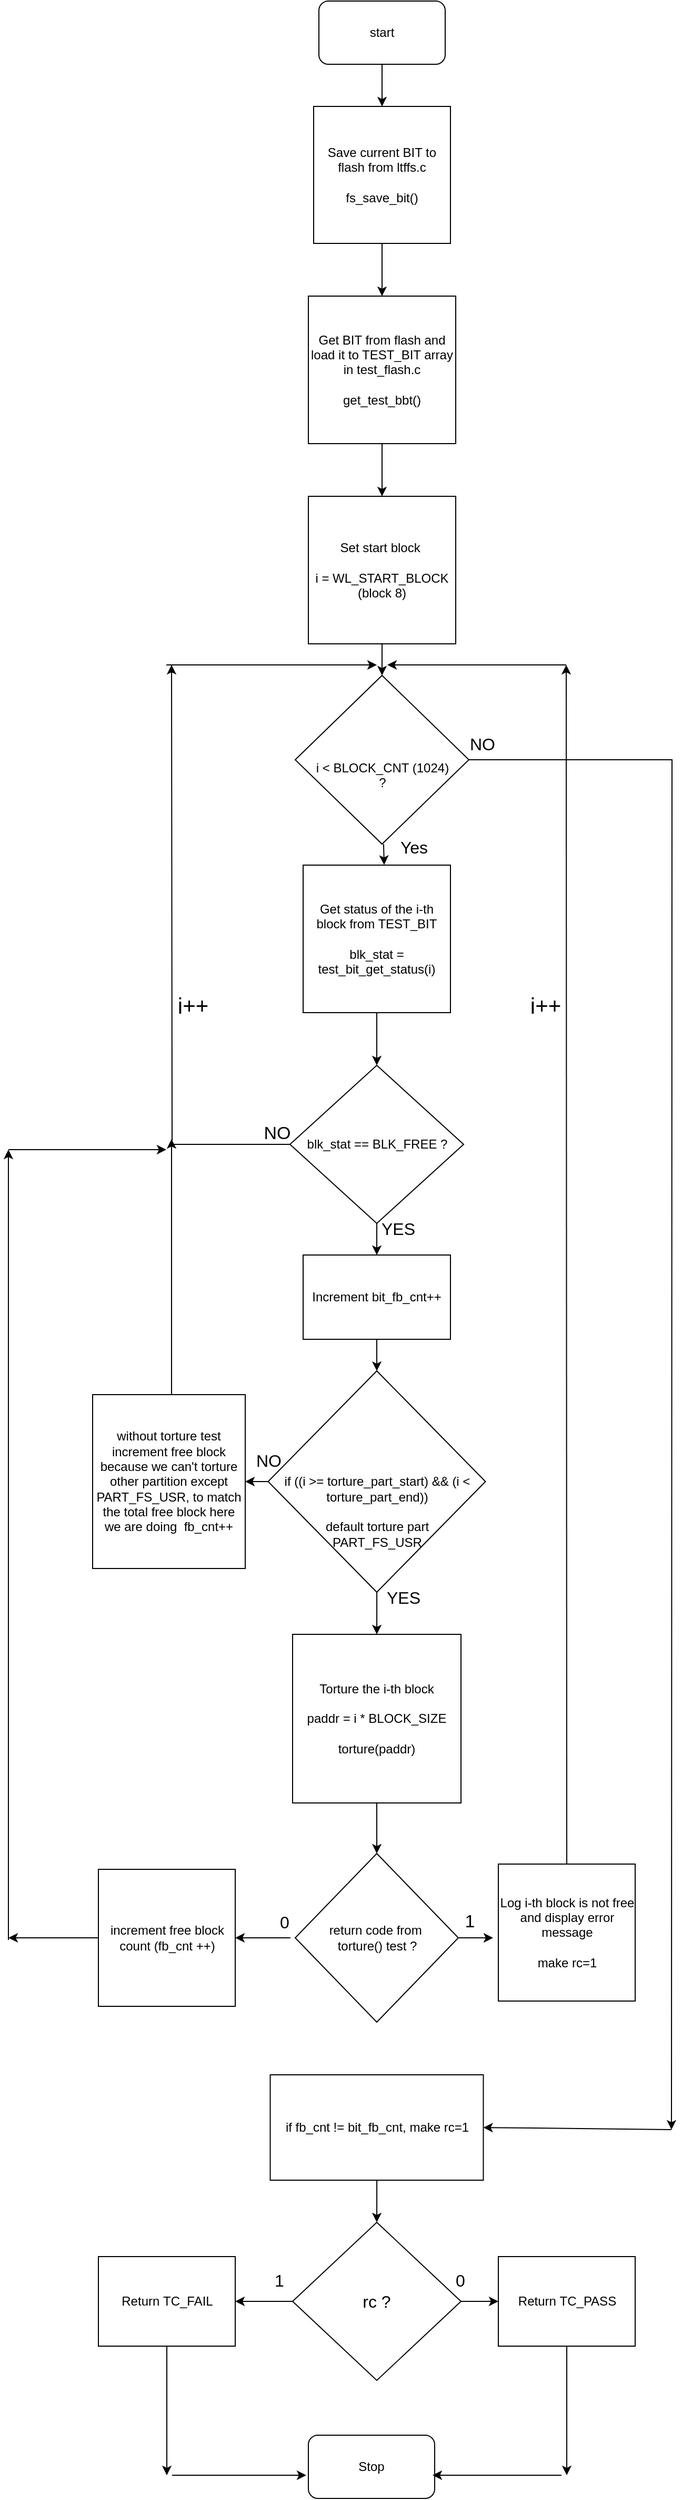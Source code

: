 <mxfile version="24.2.1" type="github">
  <diagram name="Page-1" id="3v_p0arT9vjumwwHP8JX">
    <mxGraphModel dx="1221" dy="733" grid="1" gridSize="10" guides="1" tooltips="1" connect="1" arrows="1" fold="1" page="1" pageScale="1" pageWidth="827" pageHeight="1169" math="0" shadow="0">
      <root>
        <mxCell id="0" />
        <mxCell id="1" parent="0" />
        <mxCell id="4gxvxBFfsv67P0vdj7MG-8" style="edgeStyle=orthogonalEdgeStyle;rounded=0;orthogonalLoop=1;jettySize=auto;html=1;exitX=0.5;exitY=1;exitDx=0;exitDy=0;entryX=0.5;entryY=0;entryDx=0;entryDy=0;" parent="1" source="4gxvxBFfsv67P0vdj7MG-1" target="4gxvxBFfsv67P0vdj7MG-2" edge="1">
          <mxGeometry relative="1" as="geometry" />
        </mxCell>
        <mxCell id="4gxvxBFfsv67P0vdj7MG-1" value="start" style="rounded=1;whiteSpace=wrap;html=1;" parent="1" vertex="1">
          <mxGeometry x="345" y="10" width="120" height="60" as="geometry" />
        </mxCell>
        <mxCell id="4gxvxBFfsv67P0vdj7MG-9" style="edgeStyle=orthogonalEdgeStyle;rounded=0;orthogonalLoop=1;jettySize=auto;html=1;exitX=0.5;exitY=1;exitDx=0;exitDy=0;entryX=0.5;entryY=0;entryDx=0;entryDy=0;" parent="1" source="4gxvxBFfsv67P0vdj7MG-2" target="4gxvxBFfsv67P0vdj7MG-3" edge="1">
          <mxGeometry relative="1" as="geometry" />
        </mxCell>
        <mxCell id="4gxvxBFfsv67P0vdj7MG-2" value="Save current BIT to flash from ltffs.c&lt;div&gt;&lt;br&gt;&lt;/div&gt;&lt;div&gt;fs_save_bit()&lt;br&gt;&lt;/div&gt;" style="whiteSpace=wrap;html=1;aspect=fixed;" parent="1" vertex="1">
          <mxGeometry x="340" y="110" width="130" height="130" as="geometry" />
        </mxCell>
        <mxCell id="4gxvxBFfsv67P0vdj7MG-10" style="edgeStyle=orthogonalEdgeStyle;rounded=0;orthogonalLoop=1;jettySize=auto;html=1;exitX=0.5;exitY=1;exitDx=0;exitDy=0;entryX=0.5;entryY=0;entryDx=0;entryDy=0;" parent="1" source="4gxvxBFfsv67P0vdj7MG-3" target="4gxvxBFfsv67P0vdj7MG-4" edge="1">
          <mxGeometry relative="1" as="geometry" />
        </mxCell>
        <mxCell id="4gxvxBFfsv67P0vdj7MG-3" value="Get BIT from flash and load it to TEST_BIT array in test_flash.c&lt;br&gt;&lt;br&gt;get_test_bbt()" style="whiteSpace=wrap;html=1;aspect=fixed;" parent="1" vertex="1">
          <mxGeometry x="335" y="290" width="140" height="140" as="geometry" />
        </mxCell>
        <mxCell id="4gxvxBFfsv67P0vdj7MG-44" value="" style="edgeStyle=orthogonalEdgeStyle;rounded=0;orthogonalLoop=1;jettySize=auto;html=1;" parent="1" source="4gxvxBFfsv67P0vdj7MG-4" target="4gxvxBFfsv67P0vdj7MG-41" edge="1">
          <mxGeometry relative="1" as="geometry" />
        </mxCell>
        <mxCell id="4gxvxBFfsv67P0vdj7MG-4" value="Set start block&amp;nbsp;&lt;div&gt;&lt;br&gt;&lt;/div&gt;&lt;div&gt;i =&amp;nbsp;WL_START_BLOCK&lt;/div&gt;&lt;div&gt;(block 8)&lt;/div&gt;" style="whiteSpace=wrap;html=1;aspect=fixed;" parent="1" vertex="1">
          <mxGeometry x="335" y="480" width="140" height="140" as="geometry" />
        </mxCell>
        <mxCell id="4gxvxBFfsv67P0vdj7MG-15" style="edgeStyle=orthogonalEdgeStyle;rounded=0;orthogonalLoop=1;jettySize=auto;html=1;" parent="1" source="4gxvxBFfsv67P0vdj7MG-5" edge="1">
          <mxGeometry relative="1" as="geometry">
            <mxPoint x="205" y="640" as="targetPoint" />
          </mxGeometry>
        </mxCell>
        <mxCell id="4gxvxBFfsv67P0vdj7MG-5" value="blk_stat == BLK_FREE ?" style="rhombus;whiteSpace=wrap;html=1;" parent="1" vertex="1">
          <mxGeometry x="317.5" y="1020" width="165" height="150" as="geometry" />
        </mxCell>
        <mxCell id="4gxvxBFfsv67P0vdj7MG-13" style="edgeStyle=orthogonalEdgeStyle;rounded=0;orthogonalLoop=1;jettySize=auto;html=1;exitX=0.5;exitY=1;exitDx=0;exitDy=0;entryX=0.5;entryY=0;entryDx=0;entryDy=0;" parent="1" source="4gxvxBFfsv67P0vdj7MG-6" target="4gxvxBFfsv67P0vdj7MG-5" edge="1">
          <mxGeometry relative="1" as="geometry" />
        </mxCell>
        <mxCell id="4gxvxBFfsv67P0vdj7MG-6" value="Get status of the i-th block from TEST_BIT&lt;br&gt;&lt;br&gt;blk_stat = test_bit_get_status(i)" style="whiteSpace=wrap;html=1;aspect=fixed;" parent="1" vertex="1">
          <mxGeometry x="330" y="830" width="140" height="140" as="geometry" />
        </mxCell>
        <mxCell id="4gxvxBFfsv67P0vdj7MG-17" value="" style="endArrow=classic;html=1;rounded=0;" parent="1" edge="1">
          <mxGeometry width="50" height="50" relative="1" as="geometry">
            <mxPoint x="200" y="640" as="sourcePoint" />
            <mxPoint x="400" y="640" as="targetPoint" />
          </mxGeometry>
        </mxCell>
        <mxCell id="4gxvxBFfsv67P0vdj7MG-18" value="NO" style="text;html=1;align=center;verticalAlign=middle;resizable=0;points=[];autosize=1;strokeColor=none;fillColor=none;fontSize=17;" parent="1" vertex="1">
          <mxGeometry x="280" y="1070" width="50" height="30" as="geometry" />
        </mxCell>
        <mxCell id="4gxvxBFfsv67P0vdj7MG-20" value="i++" style="text;html=1;align=center;verticalAlign=middle;resizable=0;points=[];autosize=1;strokeColor=none;fillColor=none;fontSize=21;" parent="1" vertex="1">
          <mxGeometry x="200" y="943" width="50" height="40" as="geometry" />
        </mxCell>
        <mxCell id="2WBMr5JfwW9Vrp4sROON-11" value="" style="edgeStyle=orthogonalEdgeStyle;rounded=0;orthogonalLoop=1;jettySize=auto;html=1;" parent="1" source="4gxvxBFfsv67P0vdj7MG-23" target="4gxvxBFfsv67P0vdj7MG-25" edge="1">
          <mxGeometry relative="1" as="geometry" />
        </mxCell>
        <mxCell id="4gxvxBFfsv67P0vdj7MG-23" value="Torture the i-th block&lt;div&gt;&lt;br&gt;paddr = i * BLOCK_SIZE&lt;br&gt;&lt;br&gt;torture(paddr)&lt;br&gt;&lt;/div&gt;" style="whiteSpace=wrap;html=1;aspect=fixed;" parent="1" vertex="1">
          <mxGeometry x="320" y="1560" width="160" height="160" as="geometry" />
        </mxCell>
        <mxCell id="4gxvxBFfsv67P0vdj7MG-33" style="edgeStyle=orthogonalEdgeStyle;rounded=0;orthogonalLoop=1;jettySize=auto;html=1;entryX=1;entryY=0.5;entryDx=0;entryDy=0;" parent="1" edge="1">
          <mxGeometry relative="1" as="geometry">
            <mxPoint x="318" y="1848" as="sourcePoint" />
            <mxPoint x="265.5" y="1848" as="targetPoint" />
          </mxGeometry>
        </mxCell>
        <mxCell id="4gxvxBFfsv67P0vdj7MG-35" style="edgeStyle=orthogonalEdgeStyle;rounded=0;orthogonalLoop=1;jettySize=auto;html=1;entryX=0;entryY=0.5;entryDx=0;entryDy=0;" parent="1" edge="1">
          <mxGeometry relative="1" as="geometry">
            <mxPoint x="473" y="1848" as="sourcePoint" />
            <mxPoint x="510.5" y="1848" as="targetPoint" />
          </mxGeometry>
        </mxCell>
        <mxCell id="4gxvxBFfsv67P0vdj7MG-25" value="return code from&amp;nbsp;&lt;div&gt;torture() test ?&lt;/div&gt;" style="rhombus;whiteSpace=wrap;html=1;" parent="1" vertex="1">
          <mxGeometry x="322.5" y="1768" width="155" height="160" as="geometry" />
        </mxCell>
        <mxCell id="4gxvxBFfsv67P0vdj7MG-28" value="YES" style="text;html=1;align=center;verticalAlign=middle;resizable=0;points=[];autosize=1;strokeColor=none;fillColor=none;fontSize=16;" parent="1" vertex="1">
          <mxGeometry x="390" y="1160" width="60" height="30" as="geometry" />
        </mxCell>
        <mxCell id="4gxvxBFfsv67P0vdj7MG-32" style="edgeStyle=orthogonalEdgeStyle;rounded=0;orthogonalLoop=1;jettySize=auto;html=1;" parent="1" edge="1">
          <mxGeometry relative="1" as="geometry">
            <mxPoint x="205" y="1090" as="targetPoint" />
            <mxPoint x="205" y="1395" as="sourcePoint" />
          </mxGeometry>
        </mxCell>
        <mxCell id="4gxvxBFfsv67P0vdj7MG-30" value="&lt;div&gt;increment free block count (fb_cnt ++)&lt;/div&gt;" style="whiteSpace=wrap;html=1;aspect=fixed;" parent="1" vertex="1">
          <mxGeometry x="135.5" y="1783" width="130" height="130" as="geometry" />
        </mxCell>
        <mxCell id="4gxvxBFfsv67P0vdj7MG-36" style="edgeStyle=orthogonalEdgeStyle;rounded=0;orthogonalLoop=1;jettySize=auto;html=1;exitX=0.5;exitY=0;exitDx=0;exitDy=0;" parent="1" source="4gxvxBFfsv67P0vdj7MG-34" edge="1">
          <mxGeometry relative="1" as="geometry">
            <mxPoint x="580" y="640" as="targetPoint" />
            <mxPoint x="580" y="1390" as="sourcePoint" />
          </mxGeometry>
        </mxCell>
        <mxCell id="4gxvxBFfsv67P0vdj7MG-34" value="Log i-th block is not free and display error message&lt;br&gt;&lt;br&gt;make rc=1" style="whiteSpace=wrap;html=1;aspect=fixed;" parent="1" vertex="1">
          <mxGeometry x="515.5" y="1778" width="130" height="130" as="geometry" />
        </mxCell>
        <mxCell id="4gxvxBFfsv67P0vdj7MG-37" value="" style="endArrow=classic;html=1;rounded=0;" parent="1" edge="1">
          <mxGeometry width="50" height="50" relative="1" as="geometry">
            <mxPoint x="580" y="640" as="sourcePoint" />
            <mxPoint x="410" y="640" as="targetPoint" />
          </mxGeometry>
        </mxCell>
        <mxCell id="4gxvxBFfsv67P0vdj7MG-38" value="1" style="text;html=1;align=center;verticalAlign=middle;resizable=0;points=[];autosize=1;strokeColor=none;fillColor=none;fontSize=17;" parent="1" vertex="1">
          <mxGeometry x="473.25" y="1818" width="30" height="30" as="geometry" />
        </mxCell>
        <mxCell id="4gxvxBFfsv67P0vdj7MG-39" value="0" style="text;html=1;align=center;verticalAlign=middle;resizable=0;points=[];autosize=1;strokeColor=none;fillColor=none;fontSize=16;" parent="1" vertex="1">
          <mxGeometry x="296.75" y="1818" width="30" height="30" as="geometry" />
        </mxCell>
        <mxCell id="4gxvxBFfsv67P0vdj7MG-40" value="i++" style="text;html=1;align=center;verticalAlign=middle;resizable=0;points=[];autosize=1;strokeColor=none;fillColor=none;fontSize=21;" parent="1" vertex="1">
          <mxGeometry x="535" y="943" width="50" height="40" as="geometry" />
        </mxCell>
        <mxCell id="4gxvxBFfsv67P0vdj7MG-48" style="edgeStyle=orthogonalEdgeStyle;rounded=0;orthogonalLoop=1;jettySize=auto;html=1;" parent="1" source="4gxvxBFfsv67P0vdj7MG-41" edge="1">
          <mxGeometry relative="1" as="geometry">
            <mxPoint x="680" y="2030" as="targetPoint" />
          </mxGeometry>
        </mxCell>
        <mxCell id="4gxvxBFfsv67P0vdj7MG-41" value="&lt;br&gt;&lt;br&gt;i &amp;lt; BLOCK_CNT (1024)&lt;br&gt;?" style="rhombus;whiteSpace=wrap;html=1;" parent="1" vertex="1">
          <mxGeometry x="322.5" y="650" width="165" height="160" as="geometry" />
        </mxCell>
        <mxCell id="4gxvxBFfsv67P0vdj7MG-46" value="" style="endArrow=classic;html=1;rounded=0;entryX=0.55;entryY=-0.002;entryDx=0;entryDy=0;exitX=0.53;exitY=1;exitDx=0;exitDy=0;entryPerimeter=0;exitPerimeter=0;" parent="1" target="4gxvxBFfsv67P0vdj7MG-6" edge="1">
          <mxGeometry width="50" height="50" relative="1" as="geometry">
            <mxPoint x="406.47" y="810" as="sourcePoint" />
            <mxPoint x="403.52" y="829.58" as="targetPoint" />
          </mxGeometry>
        </mxCell>
        <mxCell id="4gxvxBFfsv67P0vdj7MG-47" value="&lt;font style=&quot;font-size: 16px;&quot;&gt;Yes&lt;/font&gt;" style="text;html=1;align=center;verticalAlign=middle;resizable=0;points=[];autosize=1;strokeColor=none;fillColor=none;" parent="1" vertex="1">
          <mxGeometry x="410" y="798" width="50" height="30" as="geometry" />
        </mxCell>
        <mxCell id="4gxvxBFfsv67P0vdj7MG-49" value="&lt;font style=&quot;font-size: 16px;&quot;&gt;NO&lt;/font&gt;" style="text;html=1;align=center;verticalAlign=middle;resizable=0;points=[];autosize=1;strokeColor=none;fillColor=none;" parent="1" vertex="1">
          <mxGeometry x="475" y="700" width="50" height="30" as="geometry" />
        </mxCell>
        <mxCell id="4gxvxBFfsv67P0vdj7MG-55" value="" style="edgeStyle=orthogonalEdgeStyle;rounded=0;orthogonalLoop=1;jettySize=auto;html=1;" parent="1" source="4gxvxBFfsv67P0vdj7MG-51" target="4gxvxBFfsv67P0vdj7MG-53" edge="1">
          <mxGeometry relative="1" as="geometry" />
        </mxCell>
        <mxCell id="4gxvxBFfsv67P0vdj7MG-51" value="if fb_cnt != bit_fb_cnt, make rc=1" style="rounded=0;whiteSpace=wrap;html=1;" parent="1" vertex="1">
          <mxGeometry x="298.75" y="1978" width="202.5" height="100" as="geometry" />
        </mxCell>
        <mxCell id="4gxvxBFfsv67P0vdj7MG-52" value="" style="endArrow=classic;html=1;rounded=0;entryX=1;entryY=0.5;entryDx=0;entryDy=0;" parent="1" target="4gxvxBFfsv67P0vdj7MG-51" edge="1">
          <mxGeometry width="50" height="50" relative="1" as="geometry">
            <mxPoint x="680" y="2030" as="sourcePoint" />
            <mxPoint x="574.5" y="1778" as="targetPoint" />
          </mxGeometry>
        </mxCell>
        <mxCell id="4gxvxBFfsv67P0vdj7MG-58" value="" style="edgeStyle=orthogonalEdgeStyle;rounded=0;orthogonalLoop=1;jettySize=auto;html=1;" parent="1" source="4gxvxBFfsv67P0vdj7MG-53" target="4gxvxBFfsv67P0vdj7MG-56" edge="1">
          <mxGeometry relative="1" as="geometry" />
        </mxCell>
        <mxCell id="4gxvxBFfsv67P0vdj7MG-59" value="" style="edgeStyle=orthogonalEdgeStyle;rounded=0;orthogonalLoop=1;jettySize=auto;html=1;" parent="1" source="4gxvxBFfsv67P0vdj7MG-53" target="4gxvxBFfsv67P0vdj7MG-57" edge="1">
          <mxGeometry relative="1" as="geometry" />
        </mxCell>
        <mxCell id="4gxvxBFfsv67P0vdj7MG-53" value="&lt;font style=&quot;font-size: 16px;&quot;&gt;rc ?&lt;/font&gt;" style="rhombus;whiteSpace=wrap;html=1;" parent="1" vertex="1">
          <mxGeometry x="320" y="2118" width="160" height="150" as="geometry" />
        </mxCell>
        <mxCell id="4gxvxBFfsv67P0vdj7MG-61" style="edgeStyle=orthogonalEdgeStyle;rounded=0;orthogonalLoop=1;jettySize=auto;html=1;" parent="1" source="4gxvxBFfsv67P0vdj7MG-56" edge="1">
          <mxGeometry relative="1" as="geometry">
            <mxPoint x="200.5" y="2358" as="targetPoint" />
          </mxGeometry>
        </mxCell>
        <mxCell id="4gxvxBFfsv67P0vdj7MG-56" value="Return&amp;nbsp;TC_FAIL" style="rounded=0;whiteSpace=wrap;html=1;" parent="1" vertex="1">
          <mxGeometry x="135.5" y="2150.5" width="130" height="85" as="geometry" />
        </mxCell>
        <mxCell id="4gxvxBFfsv67P0vdj7MG-62" style="edgeStyle=orthogonalEdgeStyle;rounded=0;orthogonalLoop=1;jettySize=auto;html=1;" parent="1" source="4gxvxBFfsv67P0vdj7MG-57" edge="1">
          <mxGeometry relative="1" as="geometry">
            <mxPoint x="580.5" y="2358" as="targetPoint" />
          </mxGeometry>
        </mxCell>
        <mxCell id="4gxvxBFfsv67P0vdj7MG-57" value="Return&amp;nbsp;TC_PASS" style="rounded=0;whiteSpace=wrap;html=1;" parent="1" vertex="1">
          <mxGeometry x="515.5" y="2150.5" width="130" height="85" as="geometry" />
        </mxCell>
        <mxCell id="4gxvxBFfsv67P0vdj7MG-60" value="Stop" style="rounded=1;whiteSpace=wrap;html=1;" parent="1" vertex="1">
          <mxGeometry x="335" y="2320" width="120" height="60" as="geometry" />
        </mxCell>
        <mxCell id="4gxvxBFfsv67P0vdj7MG-63" value="" style="endArrow=classic;html=1;rounded=0;entryX=0;entryY=0.5;entryDx=0;entryDy=0;" parent="1" edge="1">
          <mxGeometry width="50" height="50" relative="1" as="geometry">
            <mxPoint x="205.5" y="2358" as="sourcePoint" />
            <mxPoint x="333" y="2358" as="targetPoint" />
          </mxGeometry>
        </mxCell>
        <mxCell id="4gxvxBFfsv67P0vdj7MG-64" value="" style="endArrow=classic;html=1;rounded=0;entryX=1;entryY=0.5;entryDx=0;entryDy=0;" parent="1" edge="1">
          <mxGeometry width="50" height="50" relative="1" as="geometry">
            <mxPoint x="575.5" y="2358" as="sourcePoint" />
            <mxPoint x="453" y="2358" as="targetPoint" />
          </mxGeometry>
        </mxCell>
        <mxCell id="4gxvxBFfsv67P0vdj7MG-65" value="&lt;font style=&quot;font-size: 16px;&quot;&gt;1&lt;/font&gt;" style="text;html=1;align=center;verticalAlign=middle;resizable=0;points=[];autosize=1;strokeColor=none;fillColor=none;" parent="1" vertex="1">
          <mxGeometry x="291.75" y="2158" width="30" height="30" as="geometry" />
        </mxCell>
        <mxCell id="4gxvxBFfsv67P0vdj7MG-66" value="&lt;font style=&quot;font-size: 16px;&quot;&gt;0&lt;/font&gt;" style="text;html=1;align=center;verticalAlign=middle;resizable=0;points=[];autosize=1;strokeColor=none;fillColor=none;" parent="1" vertex="1">
          <mxGeometry x="464.25" y="2158" width="30" height="30" as="geometry" />
        </mxCell>
        <mxCell id="2WBMr5JfwW9Vrp4sROON-7" value="" style="edgeStyle=orthogonalEdgeStyle;rounded=0;orthogonalLoop=1;jettySize=auto;html=1;" parent="1" source="2WBMr5JfwW9Vrp4sROON-2" target="2WBMr5JfwW9Vrp4sROON-4" edge="1">
          <mxGeometry relative="1" as="geometry" />
        </mxCell>
        <mxCell id="2WBMr5JfwW9Vrp4sROON-2" value="Increment bit_fb_cnt++" style="rounded=0;whiteSpace=wrap;html=1;" parent="1" vertex="1">
          <mxGeometry x="330" y="1200" width="140" height="80" as="geometry" />
        </mxCell>
        <mxCell id="2WBMr5JfwW9Vrp4sROON-6" value="" style="edgeStyle=orthogonalEdgeStyle;rounded=0;orthogonalLoop=1;jettySize=auto;html=1;" parent="1" source="2WBMr5JfwW9Vrp4sROON-4" target="2WBMr5JfwW9Vrp4sROON-5" edge="1">
          <mxGeometry relative="1" as="geometry" />
        </mxCell>
        <mxCell id="2WBMr5JfwW9Vrp4sROON-10" value="" style="edgeStyle=orthogonalEdgeStyle;rounded=0;orthogonalLoop=1;jettySize=auto;html=1;" parent="1" source="2WBMr5JfwW9Vrp4sROON-4" target="4gxvxBFfsv67P0vdj7MG-23" edge="1">
          <mxGeometry relative="1" as="geometry" />
        </mxCell>
        <mxCell id="2WBMr5JfwW9Vrp4sROON-4" value="&lt;br&gt;&lt;br&gt;&lt;br&gt;&lt;br&gt;if ((i &amp;gt;= torture_part_start) &amp;amp;&amp;amp; (i &amp;lt; torture_part_end))&lt;br&gt;&lt;br&gt;default torture part &lt;br&gt;PART_FS_USR" style="rhombus;whiteSpace=wrap;html=1;" parent="1" vertex="1">
          <mxGeometry x="296.75" y="1310" width="206.5" height="210" as="geometry" />
        </mxCell>
        <mxCell id="2WBMr5JfwW9Vrp4sROON-5" value="without torture test increment free block because we can&#39;t torture other partition except PART_FS_USR, to match the total free block here we are doing&amp;nbsp; fb_cnt++" style="rounded=0;whiteSpace=wrap;html=1;" parent="1" vertex="1">
          <mxGeometry x="130" y="1332.5" width="145" height="165" as="geometry" />
        </mxCell>
        <mxCell id="2WBMr5JfwW9Vrp4sROON-9" value="" style="endArrow=classic;html=1;rounded=0;exitX=0.167;exitY=0.333;exitDx=0;exitDy=0;exitPerimeter=0;entryX=0.5;entryY=0;entryDx=0;entryDy=0;" parent="1" source="4gxvxBFfsv67P0vdj7MG-28" target="2WBMr5JfwW9Vrp4sROON-2" edge="1">
          <mxGeometry width="50" height="50" relative="1" as="geometry">
            <mxPoint x="430" y="1260" as="sourcePoint" />
            <mxPoint x="480" y="1210" as="targetPoint" />
          </mxGeometry>
        </mxCell>
        <mxCell id="2WBMr5JfwW9Vrp4sROON-15" value="" style="endArrow=classic;html=1;rounded=0;" parent="1" edge="1">
          <mxGeometry width="50" height="50" relative="1" as="geometry">
            <mxPoint x="50" y="1850" as="sourcePoint" />
            <mxPoint x="50" y="1100" as="targetPoint" />
          </mxGeometry>
        </mxCell>
        <mxCell id="2WBMr5JfwW9Vrp4sROON-16" value="" style="endArrow=classic;html=1;rounded=0;" parent="1" edge="1">
          <mxGeometry width="50" height="50" relative="1" as="geometry">
            <mxPoint x="50" y="1100" as="sourcePoint" />
            <mxPoint x="200" y="1100" as="targetPoint" />
          </mxGeometry>
        </mxCell>
        <mxCell id="2WBMr5JfwW9Vrp4sROON-18" value="" style="endArrow=classic;html=1;rounded=0;exitX=0;exitY=0.5;exitDx=0;exitDy=0;" parent="1" source="4gxvxBFfsv67P0vdj7MG-30" edge="1">
          <mxGeometry width="50" height="50" relative="1" as="geometry">
            <mxPoint x="430" y="1720" as="sourcePoint" />
            <mxPoint x="50" y="1848" as="targetPoint" />
          </mxGeometry>
        </mxCell>
        <mxCell id="2WBMr5JfwW9Vrp4sROON-19" value="&lt;font style=&quot;font-size: 16px;&quot;&gt;YES&lt;/font&gt;" style="text;html=1;align=center;verticalAlign=middle;resizable=0;points=[];autosize=1;strokeColor=none;fillColor=none;" parent="1" vertex="1">
          <mxGeometry x="395" y="1510" width="60" height="30" as="geometry" />
        </mxCell>
        <mxCell id="2WBMr5JfwW9Vrp4sROON-20" value="&lt;font style=&quot;font-size: 16px;&quot;&gt;NO&lt;/font&gt;" style="text;html=1;align=center;verticalAlign=middle;resizable=0;points=[];autosize=1;strokeColor=none;fillColor=none;" parent="1" vertex="1">
          <mxGeometry x="271.75" y="1380" width="50" height="30" as="geometry" />
        </mxCell>
      </root>
    </mxGraphModel>
  </diagram>
</mxfile>
